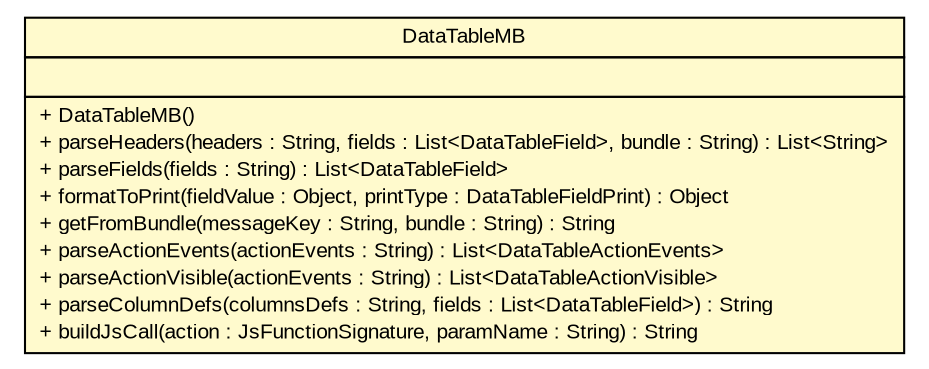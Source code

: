 #!/usr/local/bin/dot
#
# Class diagram 
# Generated by UMLGraph version R5_6 (http://www.umlgraph.org/)
#

digraph G {
	edge [fontname="arial",fontsize=10,labelfontname="arial",labelfontsize=10];
	node [fontname="arial",fontsize=10,shape=plaintext];
	nodesep=0.25;
	ranksep=0.5;
	// br.gov.to.sefaz.presentation.managedbean.composites.DataTableMB
	c568 [label=<<table title="br.gov.to.sefaz.presentation.managedbean.composites.DataTableMB" border="0" cellborder="1" cellspacing="0" cellpadding="2" port="p" bgcolor="lemonChiffon" href="./DataTableMB.html">
		<tr><td><table border="0" cellspacing="0" cellpadding="1">
<tr><td align="center" balign="center"> DataTableMB </td></tr>
		</table></td></tr>
		<tr><td><table border="0" cellspacing="0" cellpadding="1">
<tr><td align="left" balign="left">  </td></tr>
		</table></td></tr>
		<tr><td><table border="0" cellspacing="0" cellpadding="1">
<tr><td align="left" balign="left"> + DataTableMB() </td></tr>
<tr><td align="left" balign="left"> + parseHeaders(headers : String, fields : List&lt;DataTableField&gt;, bundle : String) : List&lt;String&gt; </td></tr>
<tr><td align="left" balign="left"> + parseFields(fields : String) : List&lt;DataTableField&gt; </td></tr>
<tr><td align="left" balign="left"> + formatToPrint(fieldValue : Object, printType : DataTableFieldPrint) : Object </td></tr>
<tr><td align="left" balign="left"> + getFromBundle(messageKey : String, bundle : String) : String </td></tr>
<tr><td align="left" balign="left"> + parseActionEvents(actionEvents : String) : List&lt;DataTableActionEvents&gt; </td></tr>
<tr><td align="left" balign="left"> + parseActionVisible(actionEvents : String) : List&lt;DataTableActionVisible&gt; </td></tr>
<tr><td align="left" balign="left"> + parseColumnDefs(columnsDefs : String, fields : List&lt;DataTableField&gt;) : String </td></tr>
<tr><td align="left" balign="left"> + buildJsCall(action : JsFunctionSignature, paramName : String) : String </td></tr>
		</table></td></tr>
		</table>>, URL="./DataTableMB.html", fontname="arial", fontcolor="black", fontsize=10.0];
}

